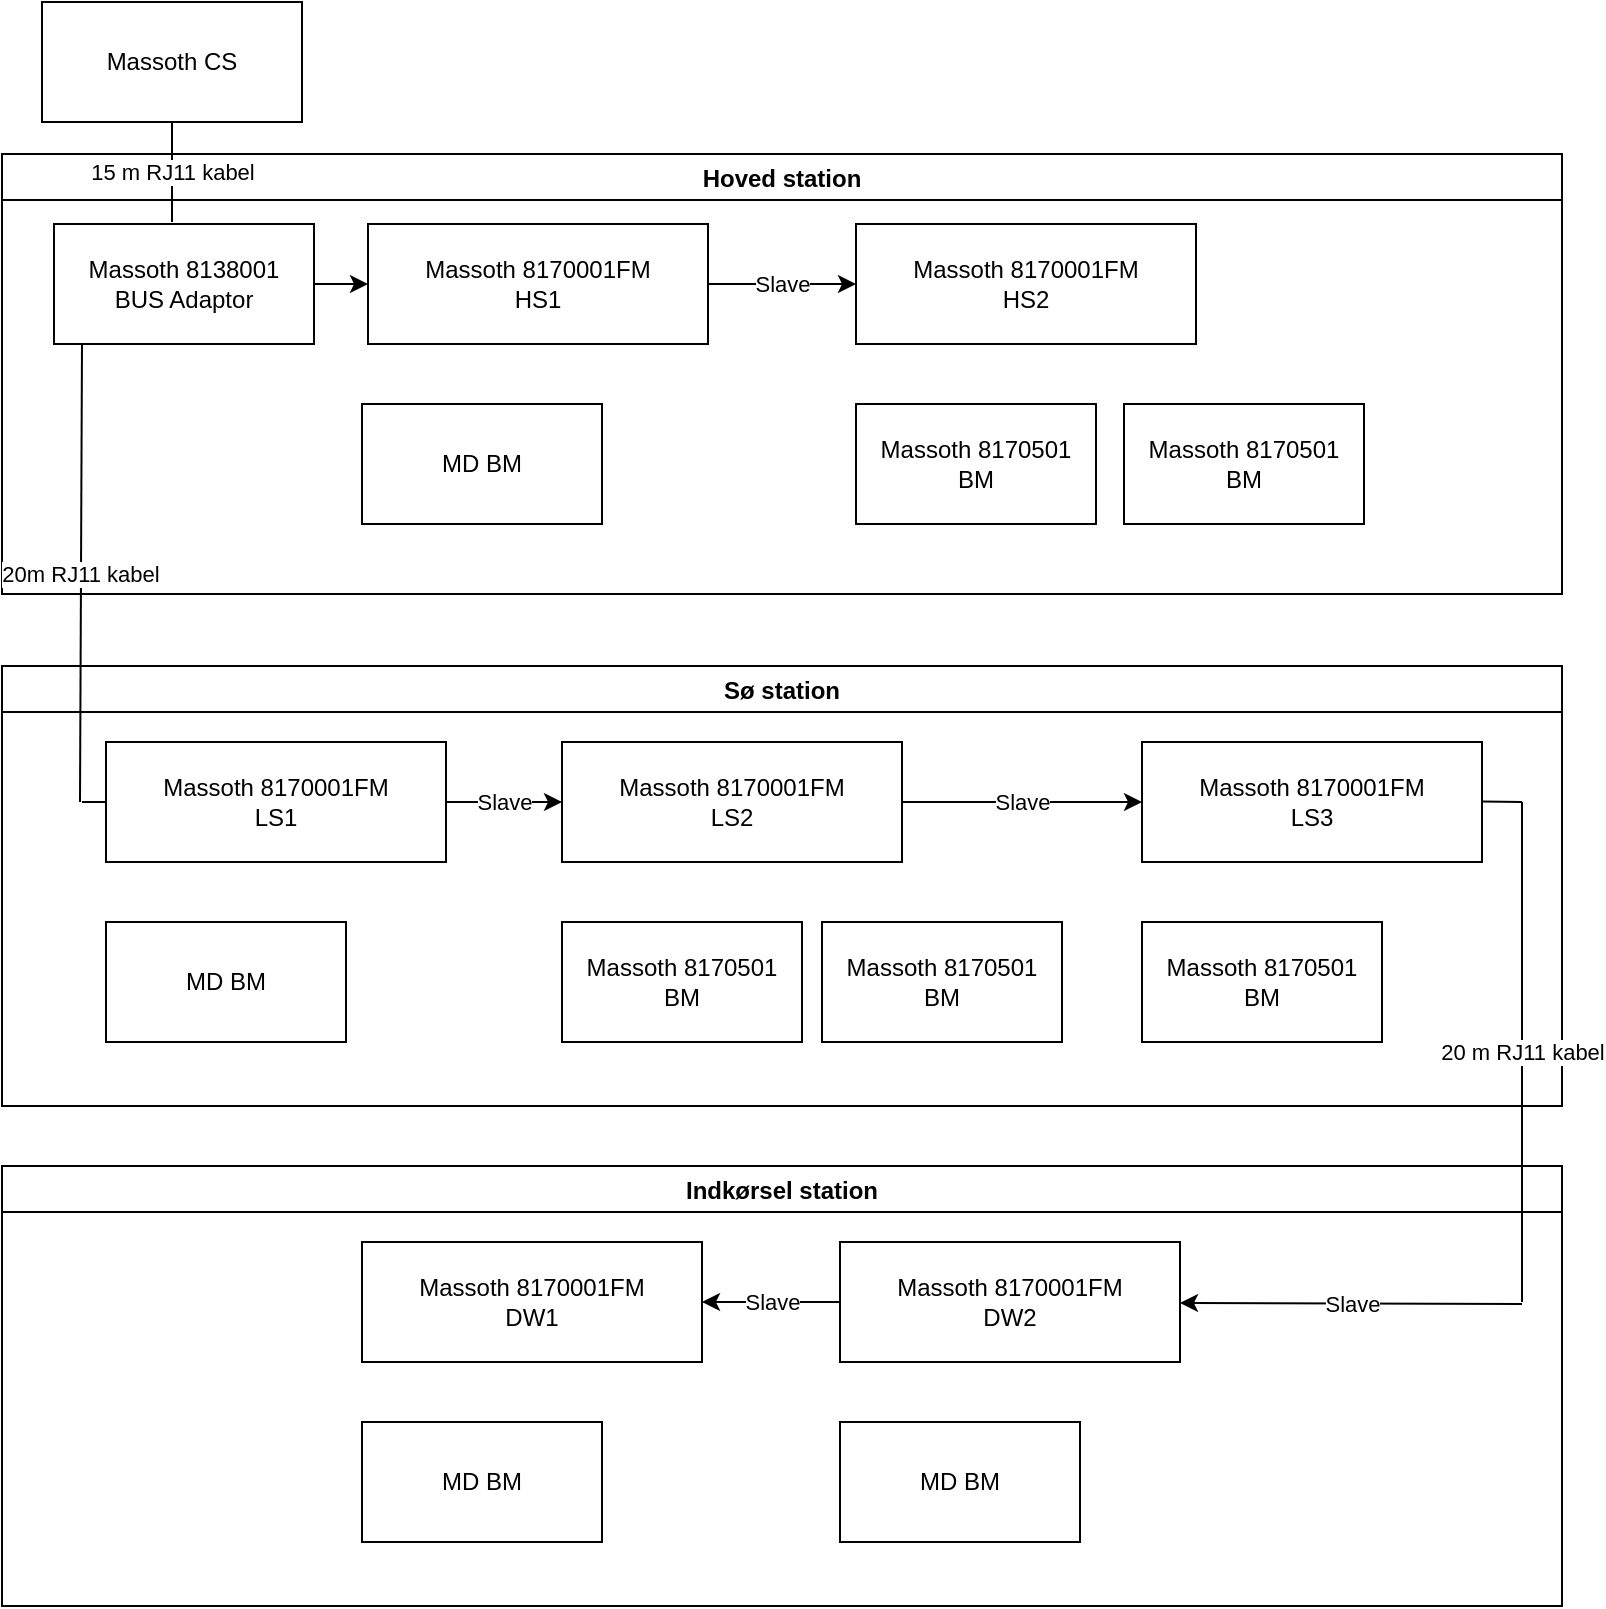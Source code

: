 <mxfile version="24.7.5">
  <diagram id="dmieQwYUUAP63awEwlh5" name="Page-1">
    <mxGraphModel dx="836" dy="715" grid="1" gridSize="10" guides="1" tooltips="1" connect="1" arrows="1" fold="1" page="1" pageScale="1" pageWidth="827" pageHeight="1169" math="0" shadow="0">
      <root>
        <mxCell id="0" />
        <mxCell id="1" parent="0" />
        <mxCell id="7N787UUlXTNlcEC6xHam-56" value="Indkørsel station" style="swimlane;" parent="1" vertex="1">
          <mxGeometry x="20" y="592" width="780" height="220" as="geometry" />
        </mxCell>
        <mxCell id="7N787UUlXTNlcEC6xHam-71" value="MD BM" style="rounded=0;whiteSpace=wrap;html=1;" parent="7N787UUlXTNlcEC6xHam-56" vertex="1">
          <mxGeometry x="180" y="128" width="120" height="60" as="geometry" />
        </mxCell>
        <mxCell id="g0L1-y3GfQ9ImoboEQg--7" value="MD BM" style="rounded=0;whiteSpace=wrap;html=1;" parent="7N787UUlXTNlcEC6xHam-56" vertex="1">
          <mxGeometry x="419" y="128" width="120" height="60" as="geometry" />
        </mxCell>
        <mxCell id="04456FXk7IYrC3aViEbB-2" value="Massoth 8170001FM&lt;br&gt;DW2" style="rounded=0;whiteSpace=wrap;html=1;" parent="7N787UUlXTNlcEC6xHam-56" vertex="1">
          <mxGeometry x="419" y="38" width="170" height="60" as="geometry" />
        </mxCell>
        <mxCell id="04456FXk7IYrC3aViEbB-6" value="Massoth 8170001FM&lt;br&gt;DW1" style="rounded=0;whiteSpace=wrap;html=1;" parent="7N787UUlXTNlcEC6xHam-56" vertex="1">
          <mxGeometry x="180" y="38" width="170" height="60" as="geometry" />
        </mxCell>
        <mxCell id="7N787UUlXTNlcEC6xHam-48" value="Slave" style="edgeStyle=orthogonalEdgeStyle;rounded=0;orthogonalLoop=1;jettySize=auto;html=1;exitX=0;exitY=0.5;exitDx=0;exitDy=0;entryX=1;entryY=0.5;entryDx=0;entryDy=0;" parent="7N787UUlXTNlcEC6xHam-56" source="04456FXk7IYrC3aViEbB-2" target="04456FXk7IYrC3aViEbB-6" edge="1">
          <mxGeometry relative="1" as="geometry">
            <mxPoint x="370" y="69" as="sourcePoint" />
            <mxPoint x="310" y="70" as="targetPoint" />
          </mxGeometry>
        </mxCell>
        <mxCell id="g0L1-y3GfQ9ImoboEQg--4" value="Slave" style="endArrow=classic;html=1;rounded=0;" parent="7N787UUlXTNlcEC6xHam-56" edge="1">
          <mxGeometry width="50" height="50" relative="1" as="geometry">
            <mxPoint x="760" y="69" as="sourcePoint" />
            <mxPoint x="589" y="68.5" as="targetPoint" />
          </mxGeometry>
        </mxCell>
        <mxCell id="04456FXk7IYrC3aViEbB-4" value="" style="edgeStyle=orthogonalEdgeStyle;rounded=0;orthogonalLoop=1;jettySize=auto;html=1;" parent="1" source="7N787UUlXTNlcEC6xHam-15" target="04456FXk7IYrC3aViEbB-3" edge="1">
          <mxGeometry relative="1" as="geometry" />
        </mxCell>
        <mxCell id="7N787UUlXTNlcEC6xHam-15" value="Massoth 8138001&lt;br&gt;BUS Adaptor" style="rounded=0;whiteSpace=wrap;html=1;" parent="1" vertex="1">
          <mxGeometry x="46" y="121" width="130" height="60" as="geometry" />
        </mxCell>
        <mxCell id="7N787UUlXTNlcEC6xHam-28" value="" style="endArrow=none;html=1;rounded=0;entryX=1;entryY=0.5;entryDx=0;entryDy=0;exitX=0;exitY=0.5;exitDx=0;exitDy=0;" parent="1" target="7N787UUlXTNlcEC6xHam-15" edge="1">
          <mxGeometry width="50" height="50" relative="1" as="geometry">
            <mxPoint x="200" y="151" as="sourcePoint" />
            <mxPoint x="170" y="141" as="targetPoint" />
          </mxGeometry>
        </mxCell>
        <mxCell id="7N787UUlXTNlcEC6xHam-34" value="Hoved station" style="swimlane;" parent="1" vertex="1">
          <mxGeometry x="20" y="86" width="780" height="220" as="geometry" />
        </mxCell>
        <mxCell id="7N787UUlXTNlcEC6xHam-60" value="15 m RJ11 kabel" style="endArrow=none;html=1;rounded=0;entryX=0.5;entryY=1;entryDx=0;entryDy=0;" parent="7N787UUlXTNlcEC6xHam-34" target="7N787UUlXTNlcEC6xHam-59" edge="1">
          <mxGeometry width="50" height="50" relative="1" as="geometry">
            <mxPoint x="85" y="34" as="sourcePoint" />
            <mxPoint x="130" y="-16" as="targetPoint" />
          </mxGeometry>
        </mxCell>
        <mxCell id="7N787UUlXTNlcEC6xHam-12" value="MD BM" style="rounded=0;whiteSpace=wrap;html=1;" parent="7N787UUlXTNlcEC6xHam-34" vertex="1">
          <mxGeometry x="180" y="125" width="120" height="60" as="geometry" />
        </mxCell>
        <mxCell id="7N787UUlXTNlcEC6xHam-14" value="Massoth 8170001FM&lt;br&gt;HS2" style="rounded=0;whiteSpace=wrap;html=1;" parent="7N787UUlXTNlcEC6xHam-34" vertex="1">
          <mxGeometry x="427" y="35" width="170" height="60" as="geometry" />
        </mxCell>
        <mxCell id="7N787UUlXTNlcEC6xHam-65" value="Massoth 8170501&lt;br&gt;BM" style="rounded=0;whiteSpace=wrap;html=1;" parent="7N787UUlXTNlcEC6xHam-34" vertex="1">
          <mxGeometry x="427" y="125" width="120" height="60" as="geometry" />
        </mxCell>
        <mxCell id="7N787UUlXTNlcEC6xHam-66" value="Massoth 8170501&lt;br&gt;BM" style="rounded=0;whiteSpace=wrap;html=1;" parent="7N787UUlXTNlcEC6xHam-34" vertex="1">
          <mxGeometry x="561" y="125" width="120" height="60" as="geometry" />
        </mxCell>
        <mxCell id="04456FXk7IYrC3aViEbB-3" value="Massoth 8170001FM&lt;br&gt;HS1" style="rounded=0;whiteSpace=wrap;html=1;" parent="7N787UUlXTNlcEC6xHam-34" vertex="1">
          <mxGeometry x="183" y="35" width="170" height="60" as="geometry" />
        </mxCell>
        <mxCell id="7N787UUlXTNlcEC6xHam-23" value="Slave" style="edgeStyle=orthogonalEdgeStyle;rounded=0;orthogonalLoop=1;jettySize=auto;html=1;exitX=1;exitY=0.5;exitDx=0;exitDy=0;" parent="7N787UUlXTNlcEC6xHam-34" source="04456FXk7IYrC3aViEbB-3" target="7N787UUlXTNlcEC6xHam-14" edge="1">
          <mxGeometry relative="1" as="geometry">
            <mxPoint x="310" y="65" as="sourcePoint" />
          </mxGeometry>
        </mxCell>
        <mxCell id="7N787UUlXTNlcEC6xHam-44" value="" style="endArrow=none;html=1;rounded=0;exitX=0;exitY=0.5;exitDx=0;exitDy=0;" parent="1" edge="1">
          <mxGeometry width="50" height="50" relative="1" as="geometry">
            <mxPoint x="200" y="410" as="sourcePoint" />
            <mxPoint x="60" y="410" as="targetPoint" />
          </mxGeometry>
        </mxCell>
        <mxCell id="7N787UUlXTNlcEC6xHam-45" value="Sø station" style="swimlane;" parent="1" vertex="1">
          <mxGeometry x="20" y="342" width="780" height="220" as="geometry" />
        </mxCell>
        <mxCell id="7N787UUlXTNlcEC6xHam-62" value="MD BM" style="rounded=0;whiteSpace=wrap;html=1;" parent="7N787UUlXTNlcEC6xHam-45" vertex="1">
          <mxGeometry x="52" y="128" width="120" height="60" as="geometry" />
        </mxCell>
        <mxCell id="7N787UUlXTNlcEC6xHam-67" value="Massoth 8170501&lt;br&gt;BM" style="rounded=0;whiteSpace=wrap;html=1;" parent="7N787UUlXTNlcEC6xHam-45" vertex="1">
          <mxGeometry x="280" y="128" width="120" height="60" as="geometry" />
        </mxCell>
        <mxCell id="7N787UUlXTNlcEC6xHam-68" value="Massoth 8170501&lt;br&gt;BM" style="rounded=0;whiteSpace=wrap;html=1;" parent="7N787UUlXTNlcEC6xHam-45" vertex="1">
          <mxGeometry x="410" y="128" width="120" height="60" as="geometry" />
        </mxCell>
        <mxCell id="8QePTbEI3nrJSYXI_bpr-4" value="Slave" style="edgeStyle=none;rounded=0;orthogonalLoop=1;jettySize=auto;html=1;exitX=1;exitY=0.5;exitDx=0;exitDy=0;entryX=0;entryY=0.5;entryDx=0;entryDy=0;" edge="1" parent="7N787UUlXTNlcEC6xHam-45" source="04456FXk7IYrC3aViEbB-1" target="8QePTbEI3nrJSYXI_bpr-1">
          <mxGeometry relative="1" as="geometry" />
        </mxCell>
        <mxCell id="04456FXk7IYrC3aViEbB-1" value="Massoth 8170001FM&lt;br&gt;LS2" style="rounded=0;whiteSpace=wrap;html=1;" parent="7N787UUlXTNlcEC6xHam-45" vertex="1">
          <mxGeometry x="280" y="38" width="170" height="60" as="geometry" />
        </mxCell>
        <mxCell id="04456FXk7IYrC3aViEbB-5" value="Massoth 8170001FM&lt;br&gt;LS1" style="rounded=0;whiteSpace=wrap;html=1;" parent="7N787UUlXTNlcEC6xHam-45" vertex="1">
          <mxGeometry x="52" y="38" width="170" height="60" as="geometry" />
        </mxCell>
        <mxCell id="7N787UUlXTNlcEC6xHam-37" value="Slave" style="edgeStyle=orthogonalEdgeStyle;rounded=0;orthogonalLoop=1;jettySize=auto;html=1;exitX=1;exitY=0.5;exitDx=0;exitDy=0;entryX=0;entryY=0.5;entryDx=0;entryDy=0;" parent="7N787UUlXTNlcEC6xHam-45" source="04456FXk7IYrC3aViEbB-5" target="04456FXk7IYrC3aViEbB-1" edge="1">
          <mxGeometry relative="1" as="geometry">
            <mxPoint x="310" y="68" as="sourcePoint" />
            <mxPoint x="370" y="68" as="targetPoint" />
          </mxGeometry>
        </mxCell>
        <mxCell id="7N787UUlXTNlcEC6xHam-57" value="20 m RJ11 kabel" style="endArrow=none;html=1;rounded=0;" parent="7N787UUlXTNlcEC6xHam-45" edge="1">
          <mxGeometry width="50" height="50" relative="1" as="geometry">
            <mxPoint x="760" y="318" as="sourcePoint" />
            <mxPoint x="760" y="68" as="targetPoint" />
          </mxGeometry>
        </mxCell>
        <mxCell id="8QePTbEI3nrJSYXI_bpr-1" value="Massoth 8170001FM&lt;br&gt;LS3" style="rounded=0;whiteSpace=wrap;html=1;" vertex="1" parent="7N787UUlXTNlcEC6xHam-45">
          <mxGeometry x="570" y="38" width="170" height="60" as="geometry" />
        </mxCell>
        <mxCell id="8QePTbEI3nrJSYXI_bpr-5" value="Massoth 8170501&lt;br&gt;BM" style="rounded=0;whiteSpace=wrap;html=1;" vertex="1" parent="7N787UUlXTNlcEC6xHam-45">
          <mxGeometry x="570" y="128" width="120" height="60" as="geometry" />
        </mxCell>
        <mxCell id="7N787UUlXTNlcEC6xHam-58" value="20m RJ11 kabel" style="endArrow=none;html=1;rounded=0;entryX=0.5;entryY=1;entryDx=0;entryDy=0;" parent="1" edge="1">
          <mxGeometry width="50" height="50" relative="1" as="geometry">
            <mxPoint x="59" y="410" as="sourcePoint" />
            <mxPoint x="60" y="181" as="targetPoint" />
          </mxGeometry>
        </mxCell>
        <mxCell id="7N787UUlXTNlcEC6xHam-59" value="Massoth CS" style="rounded=0;whiteSpace=wrap;html=1;" parent="1" vertex="1">
          <mxGeometry x="40" y="10" width="130" height="60" as="geometry" />
        </mxCell>
        <mxCell id="7N787UUlXTNlcEC6xHam-70" value="" style="edgeStyle=orthogonalEdgeStyle;rounded=0;orthogonalLoop=1;jettySize=auto;html=1;" parent="1" edge="1">
          <mxGeometry relative="1" as="geometry">
            <mxPoint x="386" y="748" as="targetPoint" />
          </mxGeometry>
        </mxCell>
        <mxCell id="8QePTbEI3nrJSYXI_bpr-8" value="" style="endArrow=none;html=1;rounded=0;" edge="1" parent="1">
          <mxGeometry width="50" height="50" relative="1" as="geometry">
            <mxPoint x="780" y="410" as="sourcePoint" />
            <mxPoint x="760" y="409.75" as="targetPoint" />
          </mxGeometry>
        </mxCell>
      </root>
    </mxGraphModel>
  </diagram>
</mxfile>
